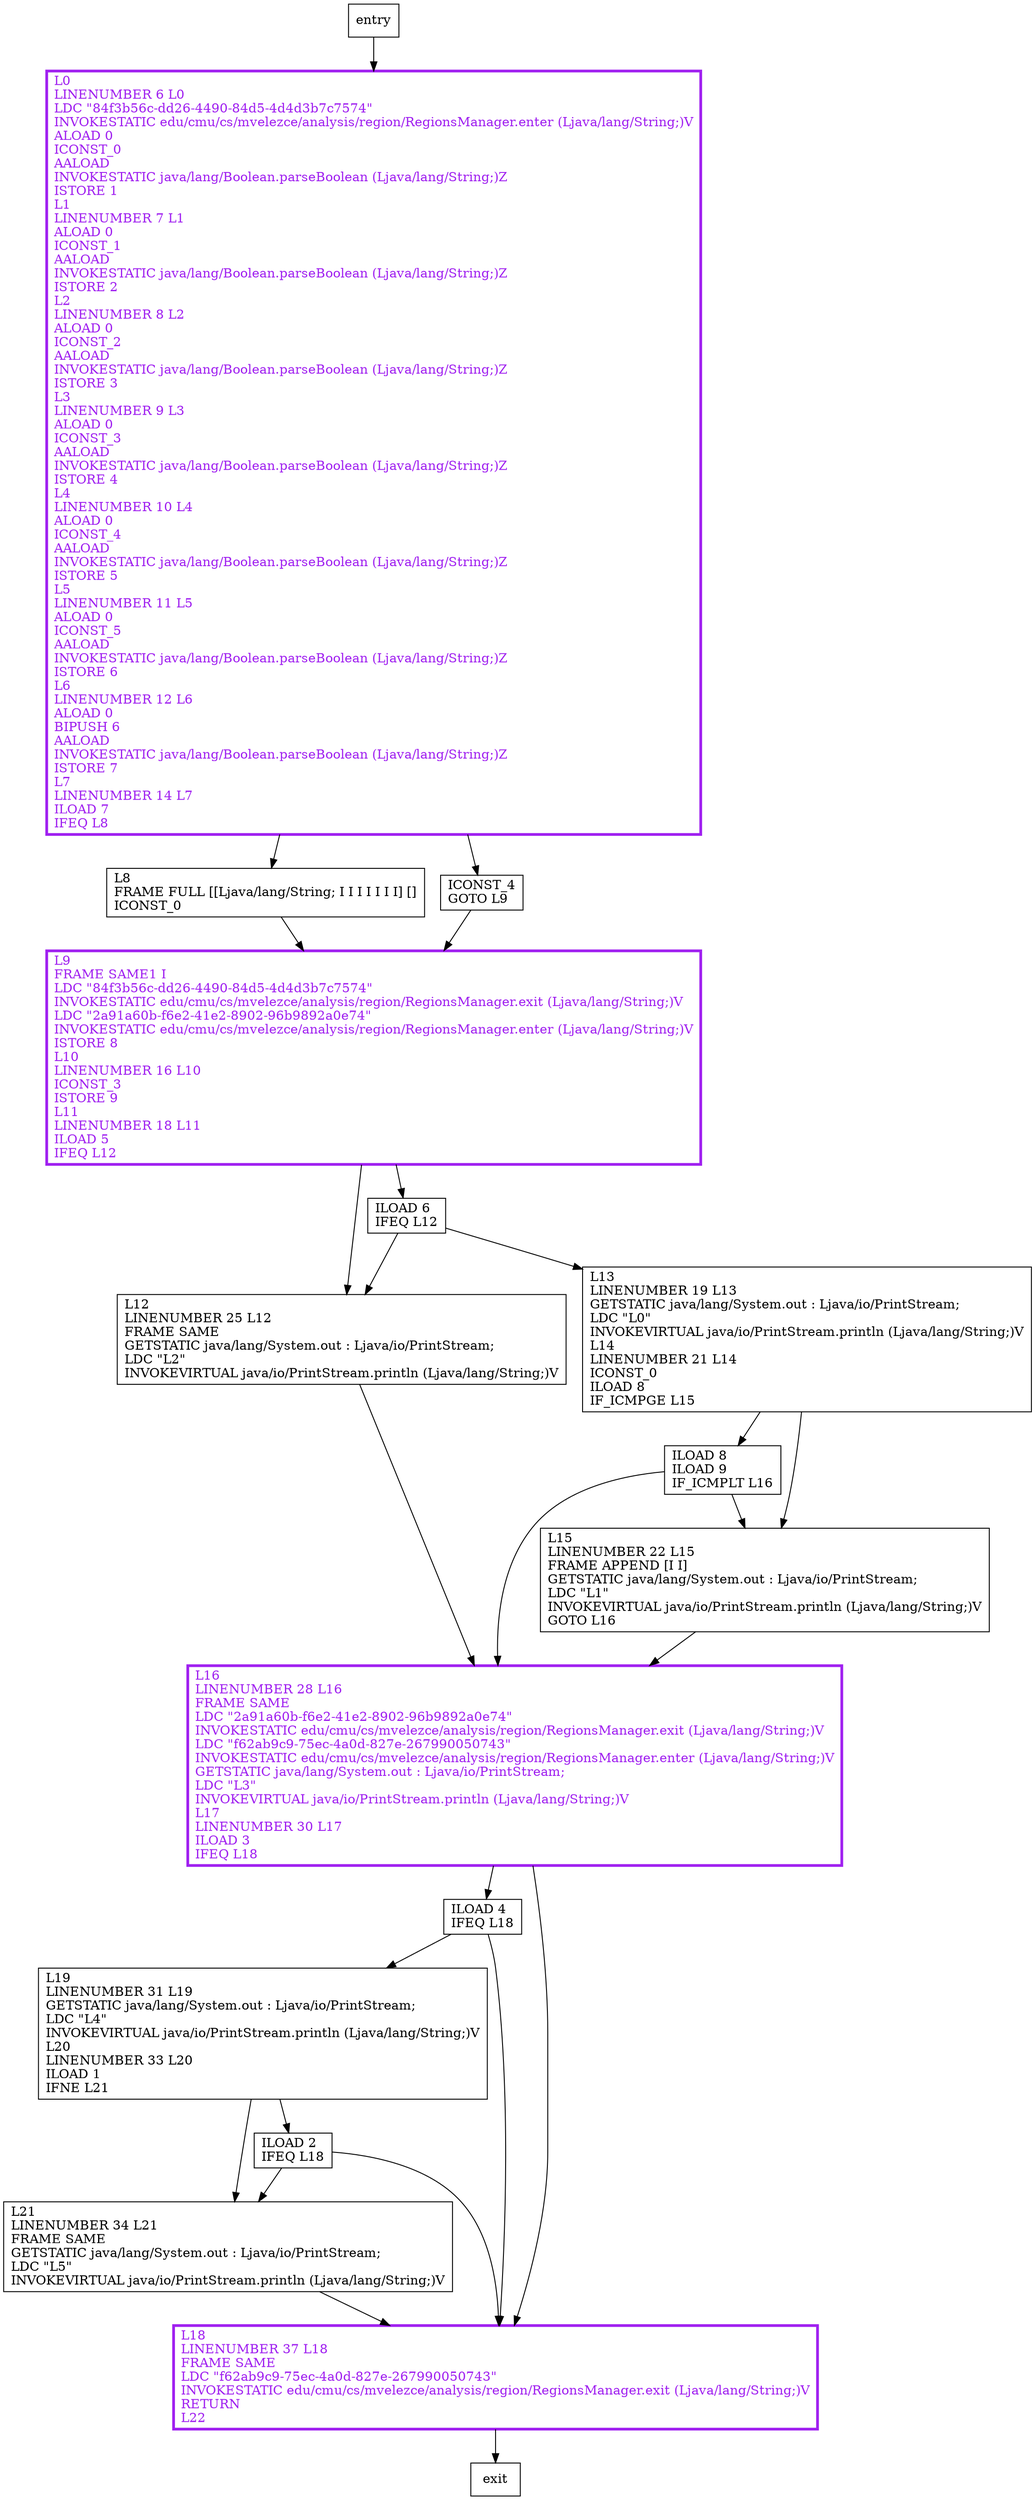 digraph main {
node [shape=record];
478124129 [label="ILOAD 4\lIFEQ L18\l"];
2050410554 [label="L19\lLINENUMBER 31 L19\lGETSTATIC java/lang/System.out : Ljava/io/PrintStream;\lLDC \"L4\"\lINVOKEVIRTUAL java/io/PrintStream.println (Ljava/lang/String;)V\lL20\lLINENUMBER 33 L20\lILOAD 1\lIFNE L21\l"];
716216643 [label="L12\lLINENUMBER 25 L12\lFRAME SAME\lGETSTATIC java/lang/System.out : Ljava/io/PrintStream;\lLDC \"L2\"\lINVOKEVIRTUAL java/io/PrintStream.println (Ljava/lang/String;)V\l"];
1663149482 [label="L18\lLINENUMBER 37 L18\lFRAME SAME\lLDC \"f62ab9c9-75ec-4a0d-827e-267990050743\"\lINVOKESTATIC edu/cmu/cs/mvelezce/analysis/region/RegionsManager.exit (Ljava/lang/String;)V\lRETURN\lL22\l"];
357272758 [label="L21\lLINENUMBER 34 L21\lFRAME SAME\lGETSTATIC java/lang/System.out : Ljava/io/PrintStream;\lLDC \"L5\"\lINVOKEVIRTUAL java/io/PrintStream.println (Ljava/lang/String;)V\l"];
421446035 [label="L16\lLINENUMBER 28 L16\lFRAME SAME\lLDC \"2a91a60b-f6e2-41e2-8902-96b9892a0e74\"\lINVOKESTATIC edu/cmu/cs/mvelezce/analysis/region/RegionsManager.exit (Ljava/lang/String;)V\lLDC \"f62ab9c9-75ec-4a0d-827e-267990050743\"\lINVOKESTATIC edu/cmu/cs/mvelezce/analysis/region/RegionsManager.enter (Ljava/lang/String;)V\lGETSTATIC java/lang/System.out : Ljava/io/PrintStream;\lLDC \"L3\"\lINVOKEVIRTUAL java/io/PrintStream.println (Ljava/lang/String;)V\lL17\lLINENUMBER 30 L17\lILOAD 3\lIFEQ L18\l"];
1718695429 [label="ILOAD 6\lIFEQ L12\l"];
1483008191 [label="ILOAD 8\lILOAD 9\lIF_ICMPLT L16\l"];
1999784536 [label="L0\lLINENUMBER 6 L0\lLDC \"84f3b56c-dd26-4490-84d5-4d4d3b7c7574\"\lINVOKESTATIC edu/cmu/cs/mvelezce/analysis/region/RegionsManager.enter (Ljava/lang/String;)V\lALOAD 0\lICONST_0\lAALOAD\lINVOKESTATIC java/lang/Boolean.parseBoolean (Ljava/lang/String;)Z\lISTORE 1\lL1\lLINENUMBER 7 L1\lALOAD 0\lICONST_1\lAALOAD\lINVOKESTATIC java/lang/Boolean.parseBoolean (Ljava/lang/String;)Z\lISTORE 2\lL2\lLINENUMBER 8 L2\lALOAD 0\lICONST_2\lAALOAD\lINVOKESTATIC java/lang/Boolean.parseBoolean (Ljava/lang/String;)Z\lISTORE 3\lL3\lLINENUMBER 9 L3\lALOAD 0\lICONST_3\lAALOAD\lINVOKESTATIC java/lang/Boolean.parseBoolean (Ljava/lang/String;)Z\lISTORE 4\lL4\lLINENUMBER 10 L4\lALOAD 0\lICONST_4\lAALOAD\lINVOKESTATIC java/lang/Boolean.parseBoolean (Ljava/lang/String;)Z\lISTORE 5\lL5\lLINENUMBER 11 L5\lALOAD 0\lICONST_5\lAALOAD\lINVOKESTATIC java/lang/Boolean.parseBoolean (Ljava/lang/String;)Z\lISTORE 6\lL6\lLINENUMBER 12 L6\lALOAD 0\lBIPUSH 6\lAALOAD\lINVOKESTATIC java/lang/Boolean.parseBoolean (Ljava/lang/String;)Z\lISTORE 7\lL7\lLINENUMBER 14 L7\lILOAD 7\lIFEQ L8\l"];
813496676 [label="L8\lFRAME FULL [[Ljava/lang/String; I I I I I I I] []\lICONST_0\l"];
936000680 [label="L15\lLINENUMBER 22 L15\lFRAME APPEND [I I]\lGETSTATIC java/lang/System.out : Ljava/io/PrintStream;\lLDC \"L1\"\lINVOKEVIRTUAL java/io/PrintStream.println (Ljava/lang/String;)V\lGOTO L16\l"];
57986233 [label="L9\lFRAME SAME1 I\lLDC \"84f3b56c-dd26-4490-84d5-4d4d3b7c7574\"\lINVOKESTATIC edu/cmu/cs/mvelezce/analysis/region/RegionsManager.exit (Ljava/lang/String;)V\lLDC \"2a91a60b-f6e2-41e2-8902-96b9892a0e74\"\lINVOKESTATIC edu/cmu/cs/mvelezce/analysis/region/RegionsManager.enter (Ljava/lang/String;)V\lISTORE 8\lL10\lLINENUMBER 16 L10\lICONST_3\lISTORE 9\lL11\lLINENUMBER 18 L11\lILOAD 5\lIFEQ L12\l"];
2102457000 [label="L13\lLINENUMBER 19 L13\lGETSTATIC java/lang/System.out : Ljava/io/PrintStream;\lLDC \"L0\"\lINVOKEVIRTUAL java/io/PrintStream.println (Ljava/lang/String;)V\lL14\lLINENUMBER 21 L14\lICONST_0\lILOAD 8\lIF_ICMPGE L15\l"];
2066315072 [label="ILOAD 2\lIFEQ L18\l"];
746327606 [label="ICONST_4\lGOTO L9\l"];
entry;
exit;
478124129 -> 2050410554;
478124129 -> 1663149482;
2050410554 -> 357272758;
2050410554 -> 2066315072;
716216643 -> 421446035;
1663149482 -> exit;
357272758 -> 1663149482;
421446035 -> 478124129;
421446035 -> 1663149482;
1718695429 -> 716216643;
1718695429 -> 2102457000;
entry -> 1999784536;
1483008191 -> 936000680;
1483008191 -> 421446035;
1999784536 -> 813496676;
1999784536 -> 746327606;
813496676 -> 57986233;
936000680 -> 421446035;
57986233 -> 716216643;
57986233 -> 1718695429;
2102457000 -> 1483008191;
2102457000 -> 936000680;
2066315072 -> 1663149482;
2066315072 -> 357272758;
746327606 -> 57986233;
1999784536[fontcolor="purple", penwidth=3, color="purple"];
1663149482[fontcolor="purple", penwidth=3, color="purple"];
57986233[fontcolor="purple", penwidth=3, color="purple"];
421446035[fontcolor="purple", penwidth=3, color="purple"];
}
